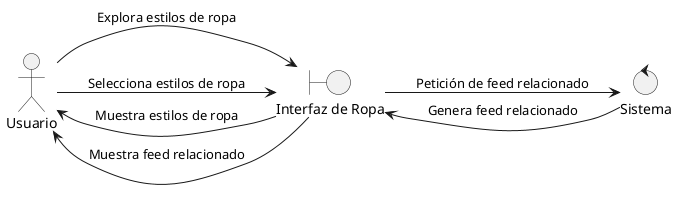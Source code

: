 @startuml
left to right direction
actor Usuario as U
boundary "Interfaz de Ropa" as IR
control "Sistema" as S

U --> IR: Explora estilos de ropa
IR --> U: Muestra estilos de ropa
U --> IR: Selecciona estilos de ropa
IR --> S: Petición de feed relacionado
S --> IR: Genera feed relacionado
IR --> U: Muestra feed relacionado

@enduml
